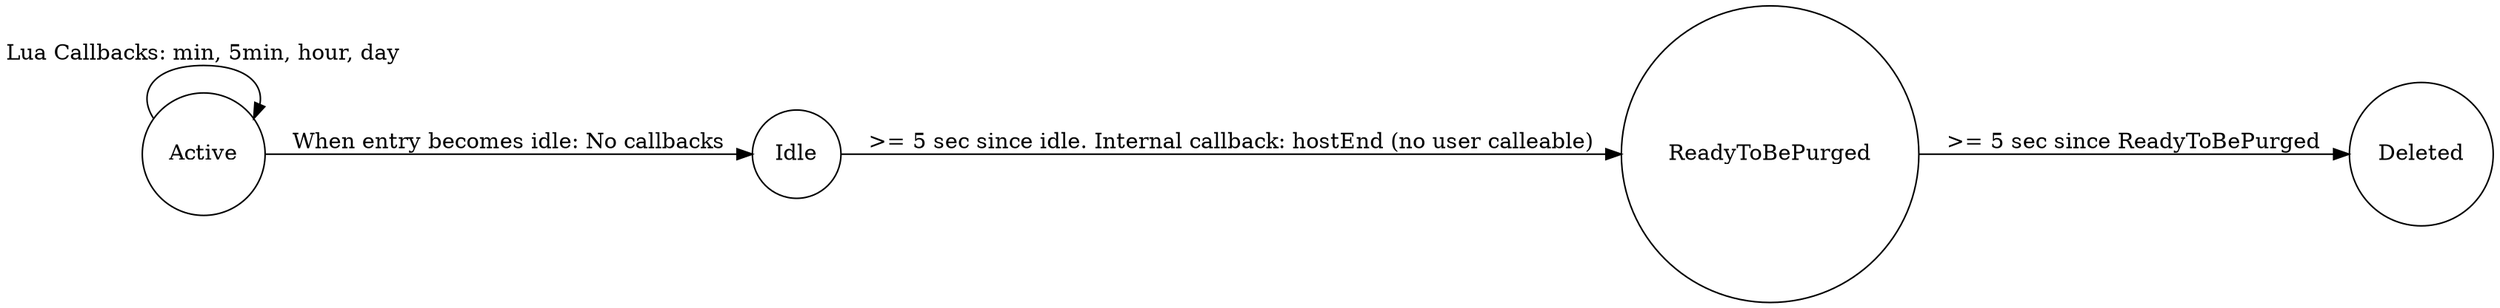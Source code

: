 # dot -T png README.HostHashEntry_FSM.dot -o host.png

digraph finite_state_machine {
  rankdir=LR;
#  size="8,5"
  node [shape = circle];

  Active -> Active [ label = "Lua Callbacks: min, 5min, hour, day" ];
  Active -> Idle [ label = "When entry becomes idle: No callbacks" ];
  Idle -> ReadyToBePurged [ label = ">= 5 sec since idle. Internal callback: hostEnd (no user calleable)" ];
  ReadyToBePurged -> Deleted [ label = ">= 5 sec since ReadyToBePurged" ];
}
